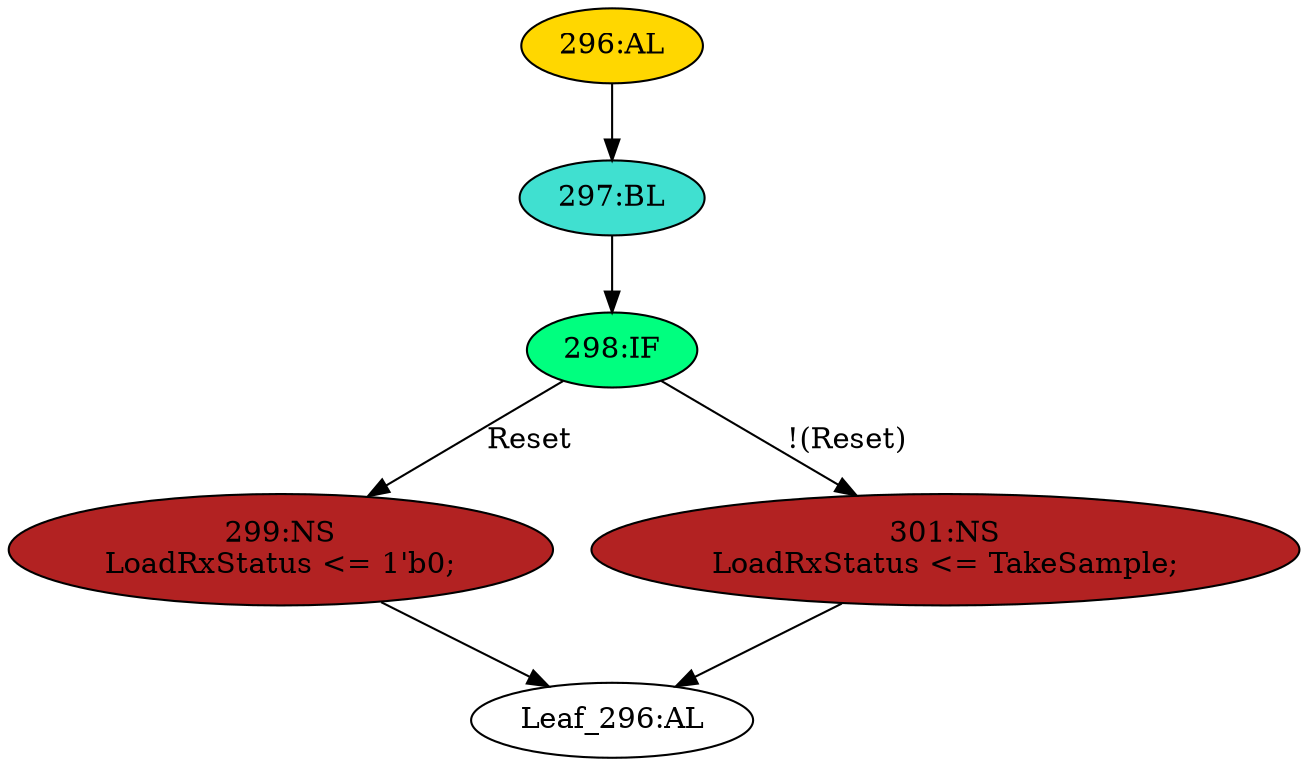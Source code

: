 strict digraph "" {
	node [label="\N"];
	"Leaf_296:AL"	 [def_var="['LoadRxStatus']",
		label="Leaf_296:AL"];
	"299:NS"	 [ast="<pyverilog.vparser.ast.NonblockingSubstitution object at 0x7f78823fda50>",
		fillcolor=firebrick,
		label="299:NS
LoadRxStatus <= 1'b0;",
		statements="[<pyverilog.vparser.ast.NonblockingSubstitution object at 0x7f78823fda50>]",
		style=filled,
		typ=NonblockingSubstitution];
	"299:NS" -> "Leaf_296:AL"	 [cond="[]",
		lineno=None];
	"296:AL"	 [ast="<pyverilog.vparser.ast.Always object at 0x7f78824007d0>",
		clk_sens=True,
		fillcolor=gold,
		label="296:AL",
		sens="['MRxClk', 'Reset']",
		statements="[]",
		style=filled,
		typ=Always,
		use_var="['Reset', 'TakeSample']"];
	"297:BL"	 [ast="<pyverilog.vparser.ast.Block object at 0x7f7882400950>",
		fillcolor=turquoise,
		label="297:BL",
		statements="[]",
		style=filled,
		typ=Block];
	"296:AL" -> "297:BL"	 [cond="[]",
		lineno=None];
	"298:IF"	 [ast="<pyverilog.vparser.ast.IfStatement object at 0x7f7882400990>",
		fillcolor=springgreen,
		label="298:IF",
		statements="[]",
		style=filled,
		typ=IfStatement];
	"297:BL" -> "298:IF"	 [cond="[]",
		lineno=None];
	"298:IF" -> "299:NS"	 [cond="['Reset']",
		label=Reset,
		lineno=298];
	"301:NS"	 [ast="<pyverilog.vparser.ast.NonblockingSubstitution object at 0x7f7882400a10>",
		fillcolor=firebrick,
		label="301:NS
LoadRxStatus <= TakeSample;",
		statements="[<pyverilog.vparser.ast.NonblockingSubstitution object at 0x7f7882400a10>]",
		style=filled,
		typ=NonblockingSubstitution];
	"298:IF" -> "301:NS"	 [cond="['Reset']",
		label="!(Reset)",
		lineno=298];
	"301:NS" -> "Leaf_296:AL"	 [cond="[]",
		lineno=None];
}
